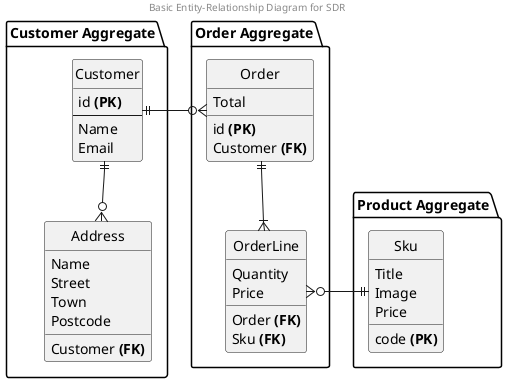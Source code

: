 @startuml

center header
Basic Entity-Relationship Diagram for SDR
endheader

hide circle
hide empty members

!define pk(x) x <b>(PK)</b>
!define fk(x) x <b>(FK)</b>

' ##### Customer Aggregate

package "Customer Aggregate" {
    entity Customer {
        pk(id)
        --
        Name
        Email
    }

    entity Address {
        fk(Customer)
        Name
        Street
        Town
        Postcode
    }
}
Customer ||--o{ Address




' ##### Order Aggregate

package "Order Aggregate" {
    entity Order {
        pk(id)
        fk(Customer)
        Total
    }

    entity OrderLine {
        fk(Order)
        fk(Sku)
        Quantity
        Price
    }
}

Order ||--|{ OrderLine





' ##### Product Aggregate

package "Product Aggregate" {
    entity Sku {
        pk(code)
        Title
        Image
        Price
    }
}




' ##### Aggregate Links

Customer ||-o{ Order

OrderLine }o-|| Sku

@enduml
